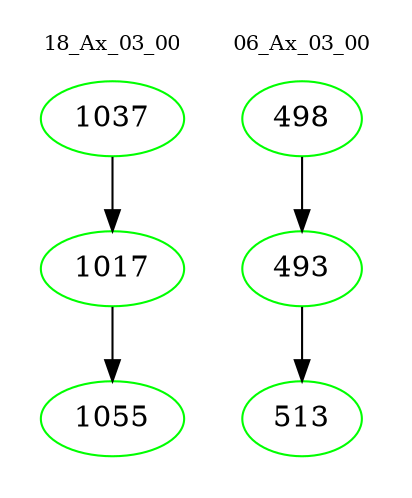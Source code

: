 digraph{
subgraph cluster_0 {
color = white
label = "18_Ax_03_00";
fontsize=10;
T0_1037 [label="1037", color="green"]
T0_1037 -> T0_1017 [color="black"]
T0_1017 [label="1017", color="green"]
T0_1017 -> T0_1055 [color="black"]
T0_1055 [label="1055", color="green"]
}
subgraph cluster_1 {
color = white
label = "06_Ax_03_00";
fontsize=10;
T1_498 [label="498", color="green"]
T1_498 -> T1_493 [color="black"]
T1_493 [label="493", color="green"]
T1_493 -> T1_513 [color="black"]
T1_513 [label="513", color="green"]
}
}
